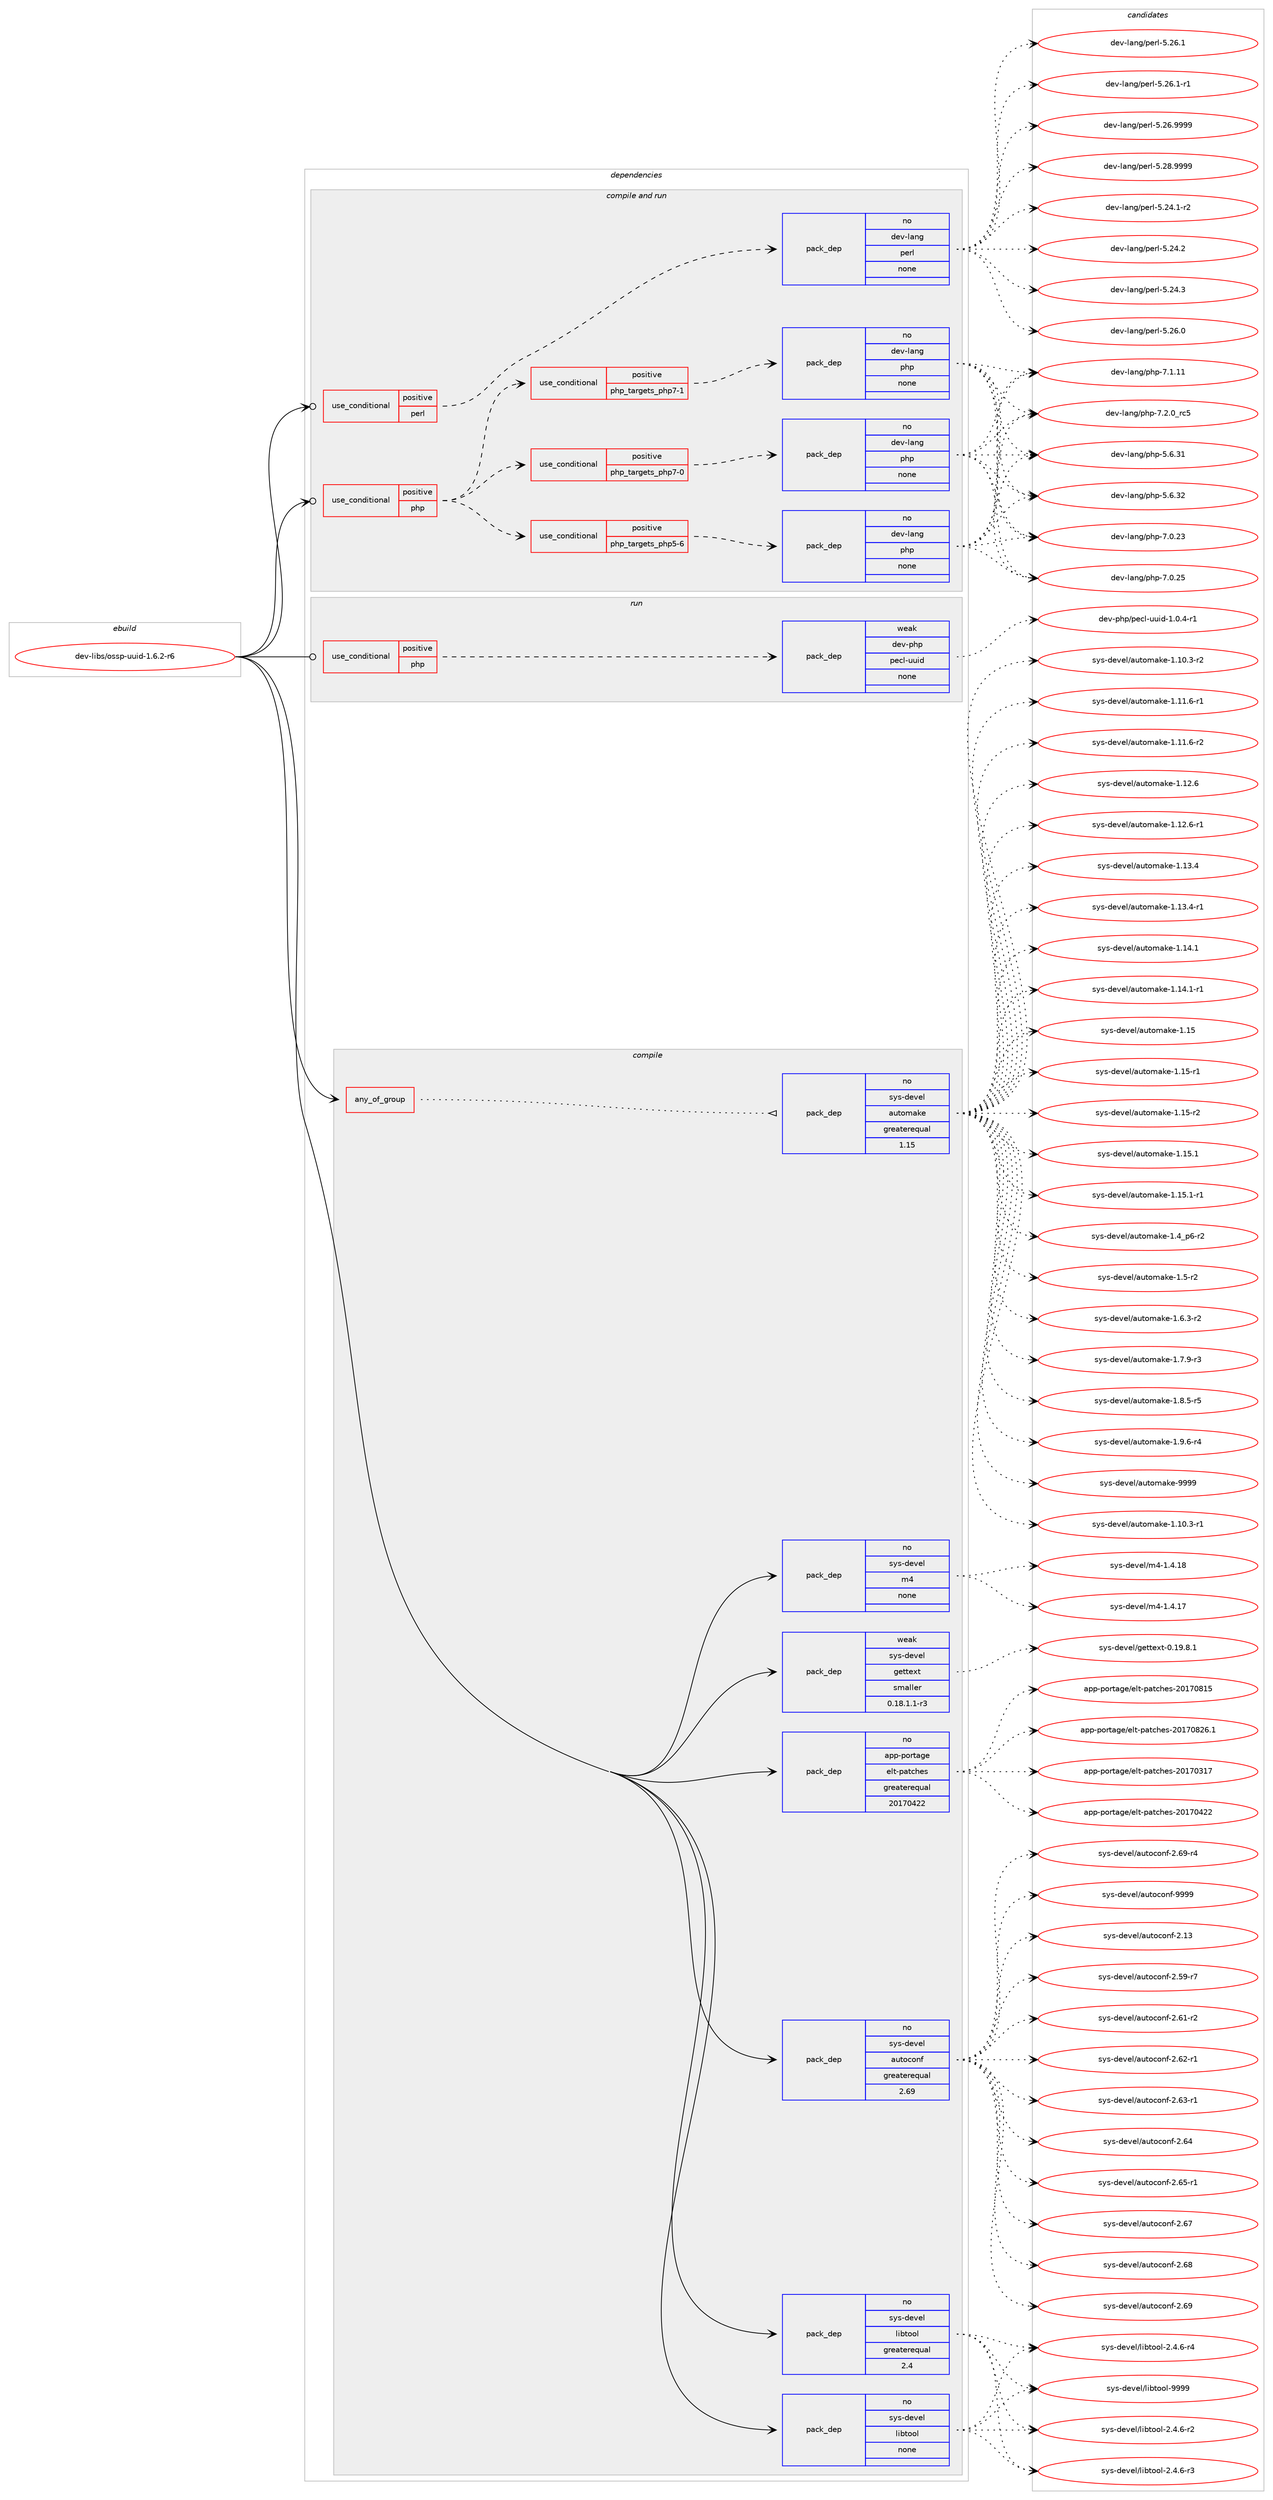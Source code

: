digraph prolog {

# *************
# Graph options
# *************

newrank=true;
concentrate=true;
compound=true;
graph [rankdir=LR,fontname=Helvetica,fontsize=10,ranksep=1.5];#, ranksep=2.5, nodesep=0.2];
edge  [arrowhead=vee];
node  [fontname=Helvetica,fontsize=10];

# **********
# The ebuild
# **********

subgraph cluster_leftcol {
color=gray;
rank=same;
label=<<i>ebuild</i>>;
id [label="dev-libs/ossp-uuid-1.6.2-r6", color=red, width=4, href="../dev-libs/ossp-uuid-1.6.2-r6.svg"];
}

# ****************
# The dependencies
# ****************

subgraph cluster_midcol {
color=gray;
label=<<i>dependencies</i>>;
subgraph cluster_compile {
fillcolor="#eeeeee";
style=filled;
label=<<i>compile</i>>;
subgraph any3519 {
dependency118582 [label=<<TABLE BORDER="0" CELLBORDER="1" CELLSPACING="0" CELLPADDING="4"><TR><TD CELLPADDING="10">any_of_group</TD></TR></TABLE>>, shape=none, color=red];subgraph pack89386 {
dependency118583 [label=<<TABLE BORDER="0" CELLBORDER="1" CELLSPACING="0" CELLPADDING="4" WIDTH="220"><TR><TD ROWSPAN="6" CELLPADDING="30">pack_dep</TD></TR><TR><TD WIDTH="110">no</TD></TR><TR><TD>sys-devel</TD></TR><TR><TD>automake</TD></TR><TR><TD>greaterequal</TD></TR><TR><TD>1.15</TD></TR></TABLE>>, shape=none, color=blue];
}
dependency118582:e -> dependency118583:w [weight=20,style="dotted",arrowhead="oinv"];
}
id:e -> dependency118582:w [weight=20,style="solid",arrowhead="vee"];
subgraph pack89387 {
dependency118584 [label=<<TABLE BORDER="0" CELLBORDER="1" CELLSPACING="0" CELLPADDING="4" WIDTH="220"><TR><TD ROWSPAN="6" CELLPADDING="30">pack_dep</TD></TR><TR><TD WIDTH="110">no</TD></TR><TR><TD>app-portage</TD></TR><TR><TD>elt-patches</TD></TR><TR><TD>greaterequal</TD></TR><TR><TD>20170422</TD></TR></TABLE>>, shape=none, color=blue];
}
id:e -> dependency118584:w [weight=20,style="solid",arrowhead="vee"];
subgraph pack89388 {
dependency118585 [label=<<TABLE BORDER="0" CELLBORDER="1" CELLSPACING="0" CELLPADDING="4" WIDTH="220"><TR><TD ROWSPAN="6" CELLPADDING="30">pack_dep</TD></TR><TR><TD WIDTH="110">no</TD></TR><TR><TD>sys-devel</TD></TR><TR><TD>autoconf</TD></TR><TR><TD>greaterequal</TD></TR><TR><TD>2.69</TD></TR></TABLE>>, shape=none, color=blue];
}
id:e -> dependency118585:w [weight=20,style="solid",arrowhead="vee"];
subgraph pack89389 {
dependency118586 [label=<<TABLE BORDER="0" CELLBORDER="1" CELLSPACING="0" CELLPADDING="4" WIDTH="220"><TR><TD ROWSPAN="6" CELLPADDING="30">pack_dep</TD></TR><TR><TD WIDTH="110">no</TD></TR><TR><TD>sys-devel</TD></TR><TR><TD>libtool</TD></TR><TR><TD>greaterequal</TD></TR><TR><TD>2.4</TD></TR></TABLE>>, shape=none, color=blue];
}
id:e -> dependency118586:w [weight=20,style="solid",arrowhead="vee"];
subgraph pack89390 {
dependency118587 [label=<<TABLE BORDER="0" CELLBORDER="1" CELLSPACING="0" CELLPADDING="4" WIDTH="220"><TR><TD ROWSPAN="6" CELLPADDING="30">pack_dep</TD></TR><TR><TD WIDTH="110">no</TD></TR><TR><TD>sys-devel</TD></TR><TR><TD>libtool</TD></TR><TR><TD>none</TD></TR><TR><TD></TD></TR></TABLE>>, shape=none, color=blue];
}
id:e -> dependency118587:w [weight=20,style="solid",arrowhead="vee"];
subgraph pack89391 {
dependency118588 [label=<<TABLE BORDER="0" CELLBORDER="1" CELLSPACING="0" CELLPADDING="4" WIDTH="220"><TR><TD ROWSPAN="6" CELLPADDING="30">pack_dep</TD></TR><TR><TD WIDTH="110">no</TD></TR><TR><TD>sys-devel</TD></TR><TR><TD>m4</TD></TR><TR><TD>none</TD></TR><TR><TD></TD></TR></TABLE>>, shape=none, color=blue];
}
id:e -> dependency118588:w [weight=20,style="solid",arrowhead="vee"];
subgraph pack89392 {
dependency118589 [label=<<TABLE BORDER="0" CELLBORDER="1" CELLSPACING="0" CELLPADDING="4" WIDTH="220"><TR><TD ROWSPAN="6" CELLPADDING="30">pack_dep</TD></TR><TR><TD WIDTH="110">weak</TD></TR><TR><TD>sys-devel</TD></TR><TR><TD>gettext</TD></TR><TR><TD>smaller</TD></TR><TR><TD>0.18.1.1-r3</TD></TR></TABLE>>, shape=none, color=blue];
}
id:e -> dependency118589:w [weight=20,style="solid",arrowhead="vee"];
}
subgraph cluster_compileandrun {
fillcolor="#eeeeee";
style=filled;
label=<<i>compile and run</i>>;
subgraph cond25645 {
dependency118590 [label=<<TABLE BORDER="0" CELLBORDER="1" CELLSPACING="0" CELLPADDING="4"><TR><TD ROWSPAN="3" CELLPADDING="10">use_conditional</TD></TR><TR><TD>positive</TD></TR><TR><TD>perl</TD></TR></TABLE>>, shape=none, color=red];
subgraph pack89393 {
dependency118591 [label=<<TABLE BORDER="0" CELLBORDER="1" CELLSPACING="0" CELLPADDING="4" WIDTH="220"><TR><TD ROWSPAN="6" CELLPADDING="30">pack_dep</TD></TR><TR><TD WIDTH="110">no</TD></TR><TR><TD>dev-lang</TD></TR><TR><TD>perl</TD></TR><TR><TD>none</TD></TR><TR><TD></TD></TR></TABLE>>, shape=none, color=blue];
}
dependency118590:e -> dependency118591:w [weight=20,style="dashed",arrowhead="vee"];
}
id:e -> dependency118590:w [weight=20,style="solid",arrowhead="odotvee"];
subgraph cond25646 {
dependency118592 [label=<<TABLE BORDER="0" CELLBORDER="1" CELLSPACING="0" CELLPADDING="4"><TR><TD ROWSPAN="3" CELLPADDING="10">use_conditional</TD></TR><TR><TD>positive</TD></TR><TR><TD>php</TD></TR></TABLE>>, shape=none, color=red];
subgraph cond25647 {
dependency118593 [label=<<TABLE BORDER="0" CELLBORDER="1" CELLSPACING="0" CELLPADDING="4"><TR><TD ROWSPAN="3" CELLPADDING="10">use_conditional</TD></TR><TR><TD>positive</TD></TR><TR><TD>php_targets_php5-6</TD></TR></TABLE>>, shape=none, color=red];
subgraph pack89394 {
dependency118594 [label=<<TABLE BORDER="0" CELLBORDER="1" CELLSPACING="0" CELLPADDING="4" WIDTH="220"><TR><TD ROWSPAN="6" CELLPADDING="30">pack_dep</TD></TR><TR><TD WIDTH="110">no</TD></TR><TR><TD>dev-lang</TD></TR><TR><TD>php</TD></TR><TR><TD>none</TD></TR><TR><TD></TD></TR></TABLE>>, shape=none, color=blue];
}
dependency118593:e -> dependency118594:w [weight=20,style="dashed",arrowhead="vee"];
}
dependency118592:e -> dependency118593:w [weight=20,style="dashed",arrowhead="vee"];
subgraph cond25648 {
dependency118595 [label=<<TABLE BORDER="0" CELLBORDER="1" CELLSPACING="0" CELLPADDING="4"><TR><TD ROWSPAN="3" CELLPADDING="10">use_conditional</TD></TR><TR><TD>positive</TD></TR><TR><TD>php_targets_php7-0</TD></TR></TABLE>>, shape=none, color=red];
subgraph pack89395 {
dependency118596 [label=<<TABLE BORDER="0" CELLBORDER="1" CELLSPACING="0" CELLPADDING="4" WIDTH="220"><TR><TD ROWSPAN="6" CELLPADDING="30">pack_dep</TD></TR><TR><TD WIDTH="110">no</TD></TR><TR><TD>dev-lang</TD></TR><TR><TD>php</TD></TR><TR><TD>none</TD></TR><TR><TD></TD></TR></TABLE>>, shape=none, color=blue];
}
dependency118595:e -> dependency118596:w [weight=20,style="dashed",arrowhead="vee"];
}
dependency118592:e -> dependency118595:w [weight=20,style="dashed",arrowhead="vee"];
subgraph cond25649 {
dependency118597 [label=<<TABLE BORDER="0" CELLBORDER="1" CELLSPACING="0" CELLPADDING="4"><TR><TD ROWSPAN="3" CELLPADDING="10">use_conditional</TD></TR><TR><TD>positive</TD></TR><TR><TD>php_targets_php7-1</TD></TR></TABLE>>, shape=none, color=red];
subgraph pack89396 {
dependency118598 [label=<<TABLE BORDER="0" CELLBORDER="1" CELLSPACING="0" CELLPADDING="4" WIDTH="220"><TR><TD ROWSPAN="6" CELLPADDING="30">pack_dep</TD></TR><TR><TD WIDTH="110">no</TD></TR><TR><TD>dev-lang</TD></TR><TR><TD>php</TD></TR><TR><TD>none</TD></TR><TR><TD></TD></TR></TABLE>>, shape=none, color=blue];
}
dependency118597:e -> dependency118598:w [weight=20,style="dashed",arrowhead="vee"];
}
dependency118592:e -> dependency118597:w [weight=20,style="dashed",arrowhead="vee"];
}
id:e -> dependency118592:w [weight=20,style="solid",arrowhead="odotvee"];
}
subgraph cluster_run {
fillcolor="#eeeeee";
style=filled;
label=<<i>run</i>>;
subgraph cond25650 {
dependency118599 [label=<<TABLE BORDER="0" CELLBORDER="1" CELLSPACING="0" CELLPADDING="4"><TR><TD ROWSPAN="3" CELLPADDING="10">use_conditional</TD></TR><TR><TD>positive</TD></TR><TR><TD>php</TD></TR></TABLE>>, shape=none, color=red];
subgraph pack89397 {
dependency118600 [label=<<TABLE BORDER="0" CELLBORDER="1" CELLSPACING="0" CELLPADDING="4" WIDTH="220"><TR><TD ROWSPAN="6" CELLPADDING="30">pack_dep</TD></TR><TR><TD WIDTH="110">weak</TD></TR><TR><TD>dev-php</TD></TR><TR><TD>pecl-uuid</TD></TR><TR><TD>none</TD></TR><TR><TD></TD></TR></TABLE>>, shape=none, color=blue];
}
dependency118599:e -> dependency118600:w [weight=20,style="dashed",arrowhead="vee"];
}
id:e -> dependency118599:w [weight=20,style="solid",arrowhead="odot"];
}
}

# **************
# The candidates
# **************

subgraph cluster_choices {
rank=same;
color=gray;
label=<<i>candidates</i>>;

subgraph choice89386 {
color=black;
nodesep=1;
choice11512111545100101118101108479711711611110997107101454946494846514511449 [label="sys-devel/automake-1.10.3-r1", color=red, width=4,href="../sys-devel/automake-1.10.3-r1.svg"];
choice11512111545100101118101108479711711611110997107101454946494846514511450 [label="sys-devel/automake-1.10.3-r2", color=red, width=4,href="../sys-devel/automake-1.10.3-r2.svg"];
choice11512111545100101118101108479711711611110997107101454946494946544511449 [label="sys-devel/automake-1.11.6-r1", color=red, width=4,href="../sys-devel/automake-1.11.6-r1.svg"];
choice11512111545100101118101108479711711611110997107101454946494946544511450 [label="sys-devel/automake-1.11.6-r2", color=red, width=4,href="../sys-devel/automake-1.11.6-r2.svg"];
choice1151211154510010111810110847971171161111099710710145494649504654 [label="sys-devel/automake-1.12.6", color=red, width=4,href="../sys-devel/automake-1.12.6.svg"];
choice11512111545100101118101108479711711611110997107101454946495046544511449 [label="sys-devel/automake-1.12.6-r1", color=red, width=4,href="../sys-devel/automake-1.12.6-r1.svg"];
choice1151211154510010111810110847971171161111099710710145494649514652 [label="sys-devel/automake-1.13.4", color=red, width=4,href="../sys-devel/automake-1.13.4.svg"];
choice11512111545100101118101108479711711611110997107101454946495146524511449 [label="sys-devel/automake-1.13.4-r1", color=red, width=4,href="../sys-devel/automake-1.13.4-r1.svg"];
choice1151211154510010111810110847971171161111099710710145494649524649 [label="sys-devel/automake-1.14.1", color=red, width=4,href="../sys-devel/automake-1.14.1.svg"];
choice11512111545100101118101108479711711611110997107101454946495246494511449 [label="sys-devel/automake-1.14.1-r1", color=red, width=4,href="../sys-devel/automake-1.14.1-r1.svg"];
choice115121115451001011181011084797117116111109971071014549464953 [label="sys-devel/automake-1.15", color=red, width=4,href="../sys-devel/automake-1.15.svg"];
choice1151211154510010111810110847971171161111099710710145494649534511449 [label="sys-devel/automake-1.15-r1", color=red, width=4,href="../sys-devel/automake-1.15-r1.svg"];
choice1151211154510010111810110847971171161111099710710145494649534511450 [label="sys-devel/automake-1.15-r2", color=red, width=4,href="../sys-devel/automake-1.15-r2.svg"];
choice1151211154510010111810110847971171161111099710710145494649534649 [label="sys-devel/automake-1.15.1", color=red, width=4,href="../sys-devel/automake-1.15.1.svg"];
choice11512111545100101118101108479711711611110997107101454946495346494511449 [label="sys-devel/automake-1.15.1-r1", color=red, width=4,href="../sys-devel/automake-1.15.1-r1.svg"];
choice115121115451001011181011084797117116111109971071014549465295112544511450 [label="sys-devel/automake-1.4_p6-r2", color=red, width=4,href="../sys-devel/automake-1.4_p6-r2.svg"];
choice11512111545100101118101108479711711611110997107101454946534511450 [label="sys-devel/automake-1.5-r2", color=red, width=4,href="../sys-devel/automake-1.5-r2.svg"];
choice115121115451001011181011084797117116111109971071014549465446514511450 [label="sys-devel/automake-1.6.3-r2", color=red, width=4,href="../sys-devel/automake-1.6.3-r2.svg"];
choice115121115451001011181011084797117116111109971071014549465546574511451 [label="sys-devel/automake-1.7.9-r3", color=red, width=4,href="../sys-devel/automake-1.7.9-r3.svg"];
choice115121115451001011181011084797117116111109971071014549465646534511453 [label="sys-devel/automake-1.8.5-r5", color=red, width=4,href="../sys-devel/automake-1.8.5-r5.svg"];
choice115121115451001011181011084797117116111109971071014549465746544511452 [label="sys-devel/automake-1.9.6-r4", color=red, width=4,href="../sys-devel/automake-1.9.6-r4.svg"];
choice115121115451001011181011084797117116111109971071014557575757 [label="sys-devel/automake-9999", color=red, width=4,href="../sys-devel/automake-9999.svg"];
dependency118583:e -> choice11512111545100101118101108479711711611110997107101454946494846514511449:w [style=dotted,weight="100"];
dependency118583:e -> choice11512111545100101118101108479711711611110997107101454946494846514511450:w [style=dotted,weight="100"];
dependency118583:e -> choice11512111545100101118101108479711711611110997107101454946494946544511449:w [style=dotted,weight="100"];
dependency118583:e -> choice11512111545100101118101108479711711611110997107101454946494946544511450:w [style=dotted,weight="100"];
dependency118583:e -> choice1151211154510010111810110847971171161111099710710145494649504654:w [style=dotted,weight="100"];
dependency118583:e -> choice11512111545100101118101108479711711611110997107101454946495046544511449:w [style=dotted,weight="100"];
dependency118583:e -> choice1151211154510010111810110847971171161111099710710145494649514652:w [style=dotted,weight="100"];
dependency118583:e -> choice11512111545100101118101108479711711611110997107101454946495146524511449:w [style=dotted,weight="100"];
dependency118583:e -> choice1151211154510010111810110847971171161111099710710145494649524649:w [style=dotted,weight="100"];
dependency118583:e -> choice11512111545100101118101108479711711611110997107101454946495246494511449:w [style=dotted,weight="100"];
dependency118583:e -> choice115121115451001011181011084797117116111109971071014549464953:w [style=dotted,weight="100"];
dependency118583:e -> choice1151211154510010111810110847971171161111099710710145494649534511449:w [style=dotted,weight="100"];
dependency118583:e -> choice1151211154510010111810110847971171161111099710710145494649534511450:w [style=dotted,weight="100"];
dependency118583:e -> choice1151211154510010111810110847971171161111099710710145494649534649:w [style=dotted,weight="100"];
dependency118583:e -> choice11512111545100101118101108479711711611110997107101454946495346494511449:w [style=dotted,weight="100"];
dependency118583:e -> choice115121115451001011181011084797117116111109971071014549465295112544511450:w [style=dotted,weight="100"];
dependency118583:e -> choice11512111545100101118101108479711711611110997107101454946534511450:w [style=dotted,weight="100"];
dependency118583:e -> choice115121115451001011181011084797117116111109971071014549465446514511450:w [style=dotted,weight="100"];
dependency118583:e -> choice115121115451001011181011084797117116111109971071014549465546574511451:w [style=dotted,weight="100"];
dependency118583:e -> choice115121115451001011181011084797117116111109971071014549465646534511453:w [style=dotted,weight="100"];
dependency118583:e -> choice115121115451001011181011084797117116111109971071014549465746544511452:w [style=dotted,weight="100"];
dependency118583:e -> choice115121115451001011181011084797117116111109971071014557575757:w [style=dotted,weight="100"];
}
subgraph choice89387 {
color=black;
nodesep=1;
choice97112112451121111141169710310147101108116451129711699104101115455048495548514955 [label="app-portage/elt-patches-20170317", color=red, width=4,href="../app-portage/elt-patches-20170317.svg"];
choice97112112451121111141169710310147101108116451129711699104101115455048495548525050 [label="app-portage/elt-patches-20170422", color=red, width=4,href="../app-portage/elt-patches-20170422.svg"];
choice97112112451121111141169710310147101108116451129711699104101115455048495548564953 [label="app-portage/elt-patches-20170815", color=red, width=4,href="../app-portage/elt-patches-20170815.svg"];
choice971121124511211111411697103101471011081164511297116991041011154550484955485650544649 [label="app-portage/elt-patches-20170826.1", color=red, width=4,href="../app-portage/elt-patches-20170826.1.svg"];
dependency118584:e -> choice97112112451121111141169710310147101108116451129711699104101115455048495548514955:w [style=dotted,weight="100"];
dependency118584:e -> choice97112112451121111141169710310147101108116451129711699104101115455048495548525050:w [style=dotted,weight="100"];
dependency118584:e -> choice97112112451121111141169710310147101108116451129711699104101115455048495548564953:w [style=dotted,weight="100"];
dependency118584:e -> choice971121124511211111411697103101471011081164511297116991041011154550484955485650544649:w [style=dotted,weight="100"];
}
subgraph choice89388 {
color=black;
nodesep=1;
choice115121115451001011181011084797117116111991111101024550464951 [label="sys-devel/autoconf-2.13", color=red, width=4,href="../sys-devel/autoconf-2.13.svg"];
choice1151211154510010111810110847971171161119911111010245504653574511455 [label="sys-devel/autoconf-2.59-r7", color=red, width=4,href="../sys-devel/autoconf-2.59-r7.svg"];
choice1151211154510010111810110847971171161119911111010245504654494511450 [label="sys-devel/autoconf-2.61-r2", color=red, width=4,href="../sys-devel/autoconf-2.61-r2.svg"];
choice1151211154510010111810110847971171161119911111010245504654504511449 [label="sys-devel/autoconf-2.62-r1", color=red, width=4,href="../sys-devel/autoconf-2.62-r1.svg"];
choice1151211154510010111810110847971171161119911111010245504654514511449 [label="sys-devel/autoconf-2.63-r1", color=red, width=4,href="../sys-devel/autoconf-2.63-r1.svg"];
choice115121115451001011181011084797117116111991111101024550465452 [label="sys-devel/autoconf-2.64", color=red, width=4,href="../sys-devel/autoconf-2.64.svg"];
choice1151211154510010111810110847971171161119911111010245504654534511449 [label="sys-devel/autoconf-2.65-r1", color=red, width=4,href="../sys-devel/autoconf-2.65-r1.svg"];
choice115121115451001011181011084797117116111991111101024550465455 [label="sys-devel/autoconf-2.67", color=red, width=4,href="../sys-devel/autoconf-2.67.svg"];
choice115121115451001011181011084797117116111991111101024550465456 [label="sys-devel/autoconf-2.68", color=red, width=4,href="../sys-devel/autoconf-2.68.svg"];
choice115121115451001011181011084797117116111991111101024550465457 [label="sys-devel/autoconf-2.69", color=red, width=4,href="../sys-devel/autoconf-2.69.svg"];
choice1151211154510010111810110847971171161119911111010245504654574511452 [label="sys-devel/autoconf-2.69-r4", color=red, width=4,href="../sys-devel/autoconf-2.69-r4.svg"];
choice115121115451001011181011084797117116111991111101024557575757 [label="sys-devel/autoconf-9999", color=red, width=4,href="../sys-devel/autoconf-9999.svg"];
dependency118585:e -> choice115121115451001011181011084797117116111991111101024550464951:w [style=dotted,weight="100"];
dependency118585:e -> choice1151211154510010111810110847971171161119911111010245504653574511455:w [style=dotted,weight="100"];
dependency118585:e -> choice1151211154510010111810110847971171161119911111010245504654494511450:w [style=dotted,weight="100"];
dependency118585:e -> choice1151211154510010111810110847971171161119911111010245504654504511449:w [style=dotted,weight="100"];
dependency118585:e -> choice1151211154510010111810110847971171161119911111010245504654514511449:w [style=dotted,weight="100"];
dependency118585:e -> choice115121115451001011181011084797117116111991111101024550465452:w [style=dotted,weight="100"];
dependency118585:e -> choice1151211154510010111810110847971171161119911111010245504654534511449:w [style=dotted,weight="100"];
dependency118585:e -> choice115121115451001011181011084797117116111991111101024550465455:w [style=dotted,weight="100"];
dependency118585:e -> choice115121115451001011181011084797117116111991111101024550465456:w [style=dotted,weight="100"];
dependency118585:e -> choice115121115451001011181011084797117116111991111101024550465457:w [style=dotted,weight="100"];
dependency118585:e -> choice1151211154510010111810110847971171161119911111010245504654574511452:w [style=dotted,weight="100"];
dependency118585:e -> choice115121115451001011181011084797117116111991111101024557575757:w [style=dotted,weight="100"];
}
subgraph choice89389 {
color=black;
nodesep=1;
choice1151211154510010111810110847108105981161111111084550465246544511450 [label="sys-devel/libtool-2.4.6-r2", color=red, width=4,href="../sys-devel/libtool-2.4.6-r2.svg"];
choice1151211154510010111810110847108105981161111111084550465246544511451 [label="sys-devel/libtool-2.4.6-r3", color=red, width=4,href="../sys-devel/libtool-2.4.6-r3.svg"];
choice1151211154510010111810110847108105981161111111084550465246544511452 [label="sys-devel/libtool-2.4.6-r4", color=red, width=4,href="../sys-devel/libtool-2.4.6-r4.svg"];
choice1151211154510010111810110847108105981161111111084557575757 [label="sys-devel/libtool-9999", color=red, width=4,href="../sys-devel/libtool-9999.svg"];
dependency118586:e -> choice1151211154510010111810110847108105981161111111084550465246544511450:w [style=dotted,weight="100"];
dependency118586:e -> choice1151211154510010111810110847108105981161111111084550465246544511451:w [style=dotted,weight="100"];
dependency118586:e -> choice1151211154510010111810110847108105981161111111084550465246544511452:w [style=dotted,weight="100"];
dependency118586:e -> choice1151211154510010111810110847108105981161111111084557575757:w [style=dotted,weight="100"];
}
subgraph choice89390 {
color=black;
nodesep=1;
choice1151211154510010111810110847108105981161111111084550465246544511450 [label="sys-devel/libtool-2.4.6-r2", color=red, width=4,href="../sys-devel/libtool-2.4.6-r2.svg"];
choice1151211154510010111810110847108105981161111111084550465246544511451 [label="sys-devel/libtool-2.4.6-r3", color=red, width=4,href="../sys-devel/libtool-2.4.6-r3.svg"];
choice1151211154510010111810110847108105981161111111084550465246544511452 [label="sys-devel/libtool-2.4.6-r4", color=red, width=4,href="../sys-devel/libtool-2.4.6-r4.svg"];
choice1151211154510010111810110847108105981161111111084557575757 [label="sys-devel/libtool-9999", color=red, width=4,href="../sys-devel/libtool-9999.svg"];
dependency118587:e -> choice1151211154510010111810110847108105981161111111084550465246544511450:w [style=dotted,weight="100"];
dependency118587:e -> choice1151211154510010111810110847108105981161111111084550465246544511451:w [style=dotted,weight="100"];
dependency118587:e -> choice1151211154510010111810110847108105981161111111084550465246544511452:w [style=dotted,weight="100"];
dependency118587:e -> choice1151211154510010111810110847108105981161111111084557575757:w [style=dotted,weight="100"];
}
subgraph choice89391 {
color=black;
nodesep=1;
choice11512111545100101118101108471095245494652464955 [label="sys-devel/m4-1.4.17", color=red, width=4,href="../sys-devel/m4-1.4.17.svg"];
choice11512111545100101118101108471095245494652464956 [label="sys-devel/m4-1.4.18", color=red, width=4,href="../sys-devel/m4-1.4.18.svg"];
dependency118588:e -> choice11512111545100101118101108471095245494652464955:w [style=dotted,weight="100"];
dependency118588:e -> choice11512111545100101118101108471095245494652464956:w [style=dotted,weight="100"];
}
subgraph choice89392 {
color=black;
nodesep=1;
choice1151211154510010111810110847103101116116101120116454846495746564649 [label="sys-devel/gettext-0.19.8.1", color=red, width=4,href="../sys-devel/gettext-0.19.8.1.svg"];
dependency118589:e -> choice1151211154510010111810110847103101116116101120116454846495746564649:w [style=dotted,weight="100"];
}
subgraph choice89393 {
color=black;
nodesep=1;
choice100101118451089711010347112101114108455346505246494511450 [label="dev-lang/perl-5.24.1-r2", color=red, width=4,href="../dev-lang/perl-5.24.1-r2.svg"];
choice10010111845108971101034711210111410845534650524650 [label="dev-lang/perl-5.24.2", color=red, width=4,href="../dev-lang/perl-5.24.2.svg"];
choice10010111845108971101034711210111410845534650524651 [label="dev-lang/perl-5.24.3", color=red, width=4,href="../dev-lang/perl-5.24.3.svg"];
choice10010111845108971101034711210111410845534650544648 [label="dev-lang/perl-5.26.0", color=red, width=4,href="../dev-lang/perl-5.26.0.svg"];
choice10010111845108971101034711210111410845534650544649 [label="dev-lang/perl-5.26.1", color=red, width=4,href="../dev-lang/perl-5.26.1.svg"];
choice100101118451089711010347112101114108455346505446494511449 [label="dev-lang/perl-5.26.1-r1", color=red, width=4,href="../dev-lang/perl-5.26.1-r1.svg"];
choice10010111845108971101034711210111410845534650544657575757 [label="dev-lang/perl-5.26.9999", color=red, width=4,href="../dev-lang/perl-5.26.9999.svg"];
choice10010111845108971101034711210111410845534650564657575757 [label="dev-lang/perl-5.28.9999", color=red, width=4,href="../dev-lang/perl-5.28.9999.svg"];
dependency118591:e -> choice100101118451089711010347112101114108455346505246494511450:w [style=dotted,weight="100"];
dependency118591:e -> choice10010111845108971101034711210111410845534650524650:w [style=dotted,weight="100"];
dependency118591:e -> choice10010111845108971101034711210111410845534650524651:w [style=dotted,weight="100"];
dependency118591:e -> choice10010111845108971101034711210111410845534650544648:w [style=dotted,weight="100"];
dependency118591:e -> choice10010111845108971101034711210111410845534650544649:w [style=dotted,weight="100"];
dependency118591:e -> choice100101118451089711010347112101114108455346505446494511449:w [style=dotted,weight="100"];
dependency118591:e -> choice10010111845108971101034711210111410845534650544657575757:w [style=dotted,weight="100"];
dependency118591:e -> choice10010111845108971101034711210111410845534650564657575757:w [style=dotted,weight="100"];
}
subgraph choice89394 {
color=black;
nodesep=1;
choice10010111845108971101034711210411245534654465149 [label="dev-lang/php-5.6.31", color=red, width=4,href="../dev-lang/php-5.6.31.svg"];
choice10010111845108971101034711210411245534654465150 [label="dev-lang/php-5.6.32", color=red, width=4,href="../dev-lang/php-5.6.32.svg"];
choice10010111845108971101034711210411245554648465051 [label="dev-lang/php-7.0.23", color=red, width=4,href="../dev-lang/php-7.0.23.svg"];
choice10010111845108971101034711210411245554648465053 [label="dev-lang/php-7.0.25", color=red, width=4,href="../dev-lang/php-7.0.25.svg"];
choice10010111845108971101034711210411245554649464949 [label="dev-lang/php-7.1.11", color=red, width=4,href="../dev-lang/php-7.1.11.svg"];
choice100101118451089711010347112104112455546504648951149953 [label="dev-lang/php-7.2.0_rc5", color=red, width=4,href="../dev-lang/php-7.2.0_rc5.svg"];
dependency118594:e -> choice10010111845108971101034711210411245534654465149:w [style=dotted,weight="100"];
dependency118594:e -> choice10010111845108971101034711210411245534654465150:w [style=dotted,weight="100"];
dependency118594:e -> choice10010111845108971101034711210411245554648465051:w [style=dotted,weight="100"];
dependency118594:e -> choice10010111845108971101034711210411245554648465053:w [style=dotted,weight="100"];
dependency118594:e -> choice10010111845108971101034711210411245554649464949:w [style=dotted,weight="100"];
dependency118594:e -> choice100101118451089711010347112104112455546504648951149953:w [style=dotted,weight="100"];
}
subgraph choice89395 {
color=black;
nodesep=1;
choice10010111845108971101034711210411245534654465149 [label="dev-lang/php-5.6.31", color=red, width=4,href="../dev-lang/php-5.6.31.svg"];
choice10010111845108971101034711210411245534654465150 [label="dev-lang/php-5.6.32", color=red, width=4,href="../dev-lang/php-5.6.32.svg"];
choice10010111845108971101034711210411245554648465051 [label="dev-lang/php-7.0.23", color=red, width=4,href="../dev-lang/php-7.0.23.svg"];
choice10010111845108971101034711210411245554648465053 [label="dev-lang/php-7.0.25", color=red, width=4,href="../dev-lang/php-7.0.25.svg"];
choice10010111845108971101034711210411245554649464949 [label="dev-lang/php-7.1.11", color=red, width=4,href="../dev-lang/php-7.1.11.svg"];
choice100101118451089711010347112104112455546504648951149953 [label="dev-lang/php-7.2.0_rc5", color=red, width=4,href="../dev-lang/php-7.2.0_rc5.svg"];
dependency118596:e -> choice10010111845108971101034711210411245534654465149:w [style=dotted,weight="100"];
dependency118596:e -> choice10010111845108971101034711210411245534654465150:w [style=dotted,weight="100"];
dependency118596:e -> choice10010111845108971101034711210411245554648465051:w [style=dotted,weight="100"];
dependency118596:e -> choice10010111845108971101034711210411245554648465053:w [style=dotted,weight="100"];
dependency118596:e -> choice10010111845108971101034711210411245554649464949:w [style=dotted,weight="100"];
dependency118596:e -> choice100101118451089711010347112104112455546504648951149953:w [style=dotted,weight="100"];
}
subgraph choice89396 {
color=black;
nodesep=1;
choice10010111845108971101034711210411245534654465149 [label="dev-lang/php-5.6.31", color=red, width=4,href="../dev-lang/php-5.6.31.svg"];
choice10010111845108971101034711210411245534654465150 [label="dev-lang/php-5.6.32", color=red, width=4,href="../dev-lang/php-5.6.32.svg"];
choice10010111845108971101034711210411245554648465051 [label="dev-lang/php-7.0.23", color=red, width=4,href="../dev-lang/php-7.0.23.svg"];
choice10010111845108971101034711210411245554648465053 [label="dev-lang/php-7.0.25", color=red, width=4,href="../dev-lang/php-7.0.25.svg"];
choice10010111845108971101034711210411245554649464949 [label="dev-lang/php-7.1.11", color=red, width=4,href="../dev-lang/php-7.1.11.svg"];
choice100101118451089711010347112104112455546504648951149953 [label="dev-lang/php-7.2.0_rc5", color=red, width=4,href="../dev-lang/php-7.2.0_rc5.svg"];
dependency118598:e -> choice10010111845108971101034711210411245534654465149:w [style=dotted,weight="100"];
dependency118598:e -> choice10010111845108971101034711210411245534654465150:w [style=dotted,weight="100"];
dependency118598:e -> choice10010111845108971101034711210411245554648465051:w [style=dotted,weight="100"];
dependency118598:e -> choice10010111845108971101034711210411245554648465053:w [style=dotted,weight="100"];
dependency118598:e -> choice10010111845108971101034711210411245554649464949:w [style=dotted,weight="100"];
dependency118598:e -> choice100101118451089711010347112104112455546504648951149953:w [style=dotted,weight="100"];
}
subgraph choice89397 {
color=black;
nodesep=1;
choice100101118451121041124711210199108451171171051004549464846524511449 [label="dev-php/pecl-uuid-1.0.4-r1", color=red, width=4,href="../dev-php/pecl-uuid-1.0.4-r1.svg"];
dependency118600:e -> choice100101118451121041124711210199108451171171051004549464846524511449:w [style=dotted,weight="100"];
}
}

}
